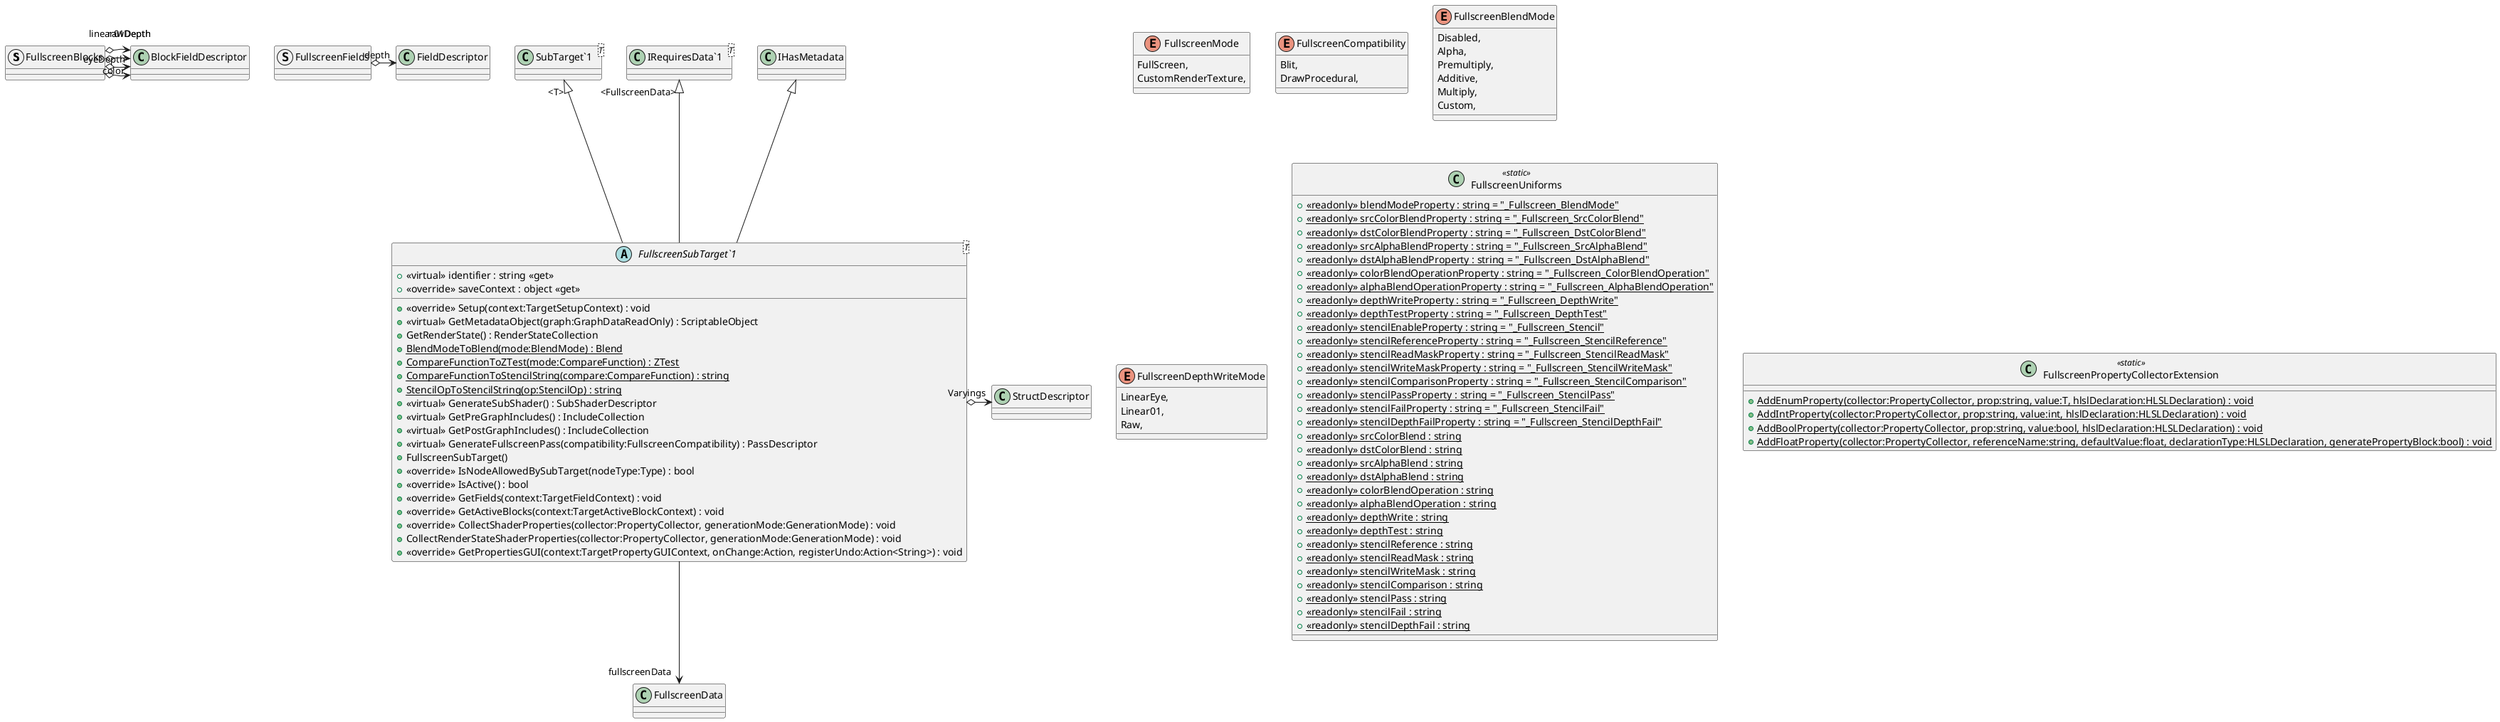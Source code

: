 @startuml
struct FullscreenBlocks {
}
struct FullscreenFields {
}
enum FullscreenMode {
    FullScreen,
    CustomRenderTexture,
}
enum FullscreenCompatibility {
    Blit,
    DrawProcedural,
}
enum FullscreenBlendMode {
    Disabled,
    Alpha,
    Premultiply,
    Additive,
    Multiply,
    Custom,
}
enum FullscreenDepthWriteMode {
    LinearEye,
    Linear01,
    Raw,
}
class FullscreenUniforms <<static>> {
    + {static} <<readonly>> blendModeProperty : string = "_Fullscreen_BlendMode"
    + {static} <<readonly>> srcColorBlendProperty : string = "_Fullscreen_SrcColorBlend"
    + {static} <<readonly>> dstColorBlendProperty : string = "_Fullscreen_DstColorBlend"
    + {static} <<readonly>> srcAlphaBlendProperty : string = "_Fullscreen_SrcAlphaBlend"
    + {static} <<readonly>> dstAlphaBlendProperty : string = "_Fullscreen_DstAlphaBlend"
    + {static} <<readonly>> colorBlendOperationProperty : string = "_Fullscreen_ColorBlendOperation"
    + {static} <<readonly>> alphaBlendOperationProperty : string = "_Fullscreen_AlphaBlendOperation"
    + {static} <<readonly>> depthWriteProperty : string = "_Fullscreen_DepthWrite"
    + {static} <<readonly>> depthTestProperty : string = "_Fullscreen_DepthTest"
    + {static} <<readonly>> stencilEnableProperty : string = "_Fullscreen_Stencil"
    + {static} <<readonly>> stencilReferenceProperty : string = "_Fullscreen_StencilReference"
    + {static} <<readonly>> stencilReadMaskProperty : string = "_Fullscreen_StencilReadMask"
    + {static} <<readonly>> stencilWriteMaskProperty : string = "_Fullscreen_StencilWriteMask"
    + {static} <<readonly>> stencilComparisonProperty : string = "_Fullscreen_StencilComparison"
    + {static} <<readonly>> stencilPassProperty : string = "_Fullscreen_StencilPass"
    + {static} <<readonly>> stencilFailProperty : string = "_Fullscreen_StencilFail"
    + {static} <<readonly>> stencilDepthFailProperty : string = "_Fullscreen_StencilDepthFail"
    + {static} <<readonly>> srcColorBlend : string
    + {static} <<readonly>> dstColorBlend : string
    + {static} <<readonly>> srcAlphaBlend : string
    + {static} <<readonly>> dstAlphaBlend : string
    + {static} <<readonly>> colorBlendOperation : string
    + {static} <<readonly>> alphaBlendOperation : string
    + {static} <<readonly>> depthWrite : string
    + {static} <<readonly>> depthTest : string
    + {static} <<readonly>> stencilReference : string
    + {static} <<readonly>> stencilReadMask : string
    + {static} <<readonly>> stencilWriteMask : string
    + {static} <<readonly>> stencilComparison : string
    + {static} <<readonly>> stencilPass : string
    + {static} <<readonly>> stencilFail : string
    + {static} <<readonly>> stencilDepthFail : string
}
abstract class "FullscreenSubTarget`1"<T> {
    + <<override>> Setup(context:TargetSetupContext) : void
    + <<virtual>> identifier : string <<get>>
    + <<virtual>> GetMetadataObject(graph:GraphDataReadOnly) : ScriptableObject
    + GetRenderState() : RenderStateCollection
    + {static} BlendModeToBlend(mode:BlendMode) : Blend
    + {static} CompareFunctionToZTest(mode:CompareFunction) : ZTest
    + {static} CompareFunctionToStencilString(compare:CompareFunction) : string
    + {static} StencilOpToStencilString(op:StencilOp) : string
    + <<virtual>> GenerateSubShader() : SubShaderDescriptor
    + <<virtual>> GetPreGraphIncludes() : IncludeCollection
    + <<virtual>> GetPostGraphIncludes() : IncludeCollection
    + <<virtual>> GenerateFullscreenPass(compatibility:FullscreenCompatibility) : PassDescriptor
    + <<override>> saveContext : object <<get>>
    + FullscreenSubTarget()
    + <<override>> IsNodeAllowedBySubTarget(nodeType:Type) : bool
    + <<override>> IsActive() : bool
    + <<override>> GetFields(context:TargetFieldContext) : void
    + <<override>> GetActiveBlocks(context:TargetActiveBlockContext) : void
    + <<override>> CollectShaderProperties(collector:PropertyCollector, generationMode:GenerationMode) : void
    + CollectRenderStateShaderProperties(collector:PropertyCollector, generationMode:GenerationMode) : void
    + <<override>> GetPropertiesGUI(context:TargetPropertyGUIContext, onChange:Action, registerUndo:Action<String>) : void
}
class FullscreenPropertyCollectorExtension <<static>> {
    + {static} AddEnumProperty(collector:PropertyCollector, prop:string, value:T, hlslDeclaration:HLSLDeclaration) : void
    + {static} AddIntProperty(collector:PropertyCollector, prop:string, value:int, hlslDeclaration:HLSLDeclaration) : void
    + {static} AddBoolProperty(collector:PropertyCollector, prop:string, value:bool, hlslDeclaration:HLSLDeclaration) : void
    + {static} AddFloatProperty(collector:PropertyCollector, referenceName:string, defaultValue:float, declarationType:HLSLDeclaration, generatePropertyBlock:bool) : void
}
class "SubTarget`1"<T> {
}
class "IRequiresData`1"<T> {
}
FullscreenBlocks o-> "color" BlockFieldDescriptor
FullscreenBlocks o-> "eyeDepth" BlockFieldDescriptor
FullscreenBlocks o-> "linear01Depth" BlockFieldDescriptor
FullscreenBlocks o-> "rawDepth" BlockFieldDescriptor
FullscreenFields o-> "depth" FieldDescriptor
"SubTarget`1" "<T>" <|-- "FullscreenSubTarget`1"
"IRequiresData`1" "<FullscreenData>" <|-- "FullscreenSubTarget`1"
IHasMetadata <|-- "FullscreenSubTarget`1"
"FullscreenSubTarget`1" --> "fullscreenData" FullscreenData
"FullscreenSubTarget`1" o-> "Varyings" StructDescriptor
@enduml
